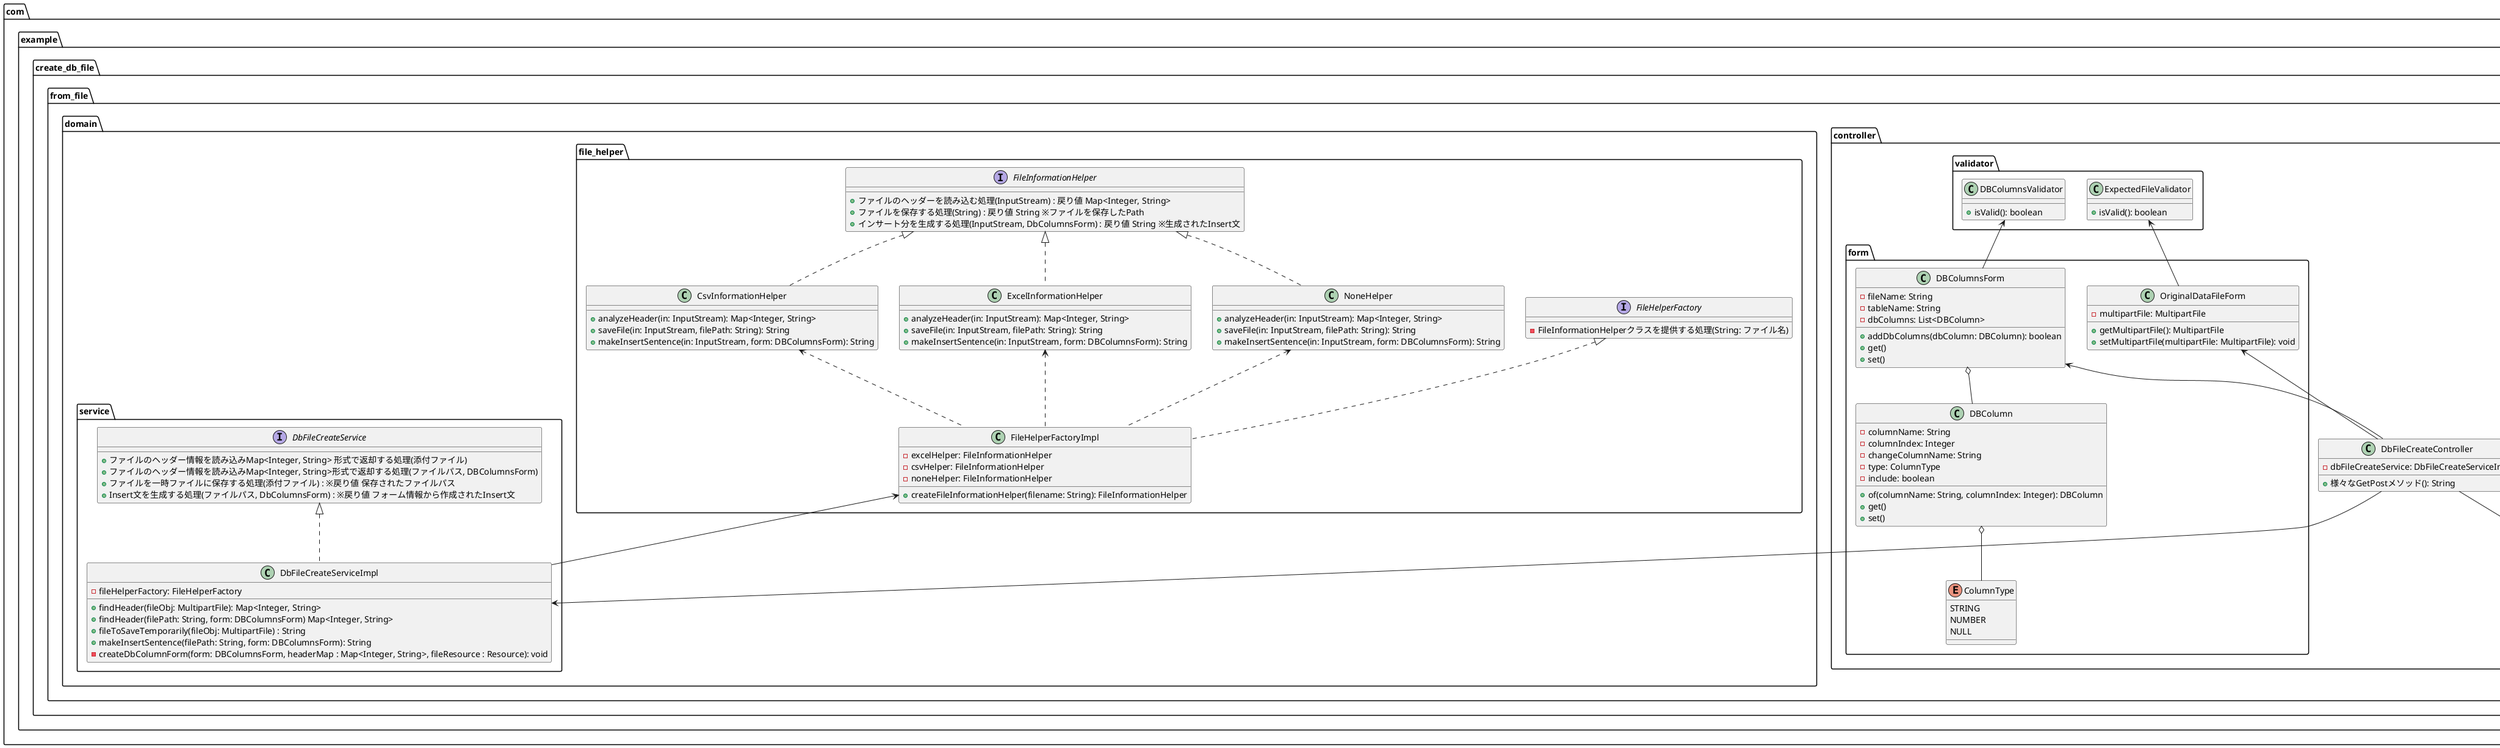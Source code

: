 @startuml
'https://plantuml.com/class-diagram

@startuml


package com.example.create_db_file{
    package from_file{

        package domain{
            package file_helper{
                interface FileHelperFactory{
                    - FileInformationHelperクラスを提供する処理(String: ファイル名)
                }
                interface FileInformationHelper{
                    + ファイルのヘッダーを読み込む処理(InputStream) : 戻り値 Map<Integer, String>
                    + ファイルを保存する処理(String) : 戻り値 String ※ファイルを保存したPath
                    + インサート分を生成する処理(InputStream, DbColumnsForm) : 戻り値 String ※生成されたInsert文
                }

                class FileHelperFactoryImpl implements FileHelperFactory{
                    - excelHelper: FileInformationHelper
                    - csvHelper: FileInformationHelper
                    - noneHelper: FileInformationHelper
                    + createFileInformationHelper(filename: String): FileInformationHelper
                }

                class CsvInformationHelper implements FileInformationHelper{
                    + analyzeHeader(in: InputStream): Map<Integer, String>
                    + saveFile(in: InputStream, filePath: String): String
                    + makeInsertSentence(in: InputStream, form: DBColumnsForm): String
                }

                class ExcelInformationHelper implements FileInformationHelper{
                    + analyzeHeader(in: InputStream): Map<Integer, String>
                    + saveFile(in: InputStream, filePath: String): String
                    + makeInsertSentence(in: InputStream, form: DBColumnsForm): String
                }

                class NoneHelper implements FileInformationHelper{
                    + analyzeHeader(in: InputStream): Map<Integer, String>
                    + saveFile(in: InputStream, filePath: String): String
                    + makeInsertSentence(in: InputStream, form: DBColumnsForm): String
                }


            }

            package service{
                interface DbFileCreateService{
                    + ファイルのヘッダー情報を読み込みMap<Integer, String> 形式で返却する処理(添付ファイル)
                    + ファイルのヘッダー情報を読み込みMap<Integer, String>形式で返却する処理(ファイルパス, DBColumnsForm)
                    + ファイルを一時ファイルに保存する処理(添付ファイル) : ※戻り値 保存されたファイルパス
                    + Insert文を生成する処理(ファイルパス, DbColumnsForm) : ※戻り値 フォーム情報から作成されたInsert文

                }

                class DbFileCreateServiceImpl implements DbFileCreateService{
                    - fileHelperFactory: FileHelperFactory
                    + findHeader(fileObj: MultipartFile): Map<Integer, String>
                    + findHeader(filePath: String, form: DBColumnsForm) Map<Integer, String>
                    + fileToSaveTemporarily(fileObj: MultipartFile) : String
                    + makeInsertSentence(filePath: String, form: DBColumnsForm): String
                    - createDbColumnForm(form: DBColumnsForm, headerMap : Map<Integer, String>, fileResource : Resource): void
                }


            }
        }
        package controller{
            class DbFileCreateController{
                - dbFileCreateService: DbFileCreateServiceImpl
                + 様々なGetPostメソッド(): String
            }


            package form{
                class DBColumnsForm{
                    - fileName: String
                    - tableName: String
                    - dbColumns: List<DBColumn>
                    + addDbColumns(dbColumn: DBColumn): boolean
                    + get()
                    + set()
                }

                class DBColumn{
                    - columnName: String
                    - columnIndex: Integer
                    - changeColumnName: String
                    - type: ColumnType
                    - include: boolean
                    + of(columnName: String, columnIndex: Integer): DBColumn
                    + get()
                    + set()
                }

                enum ColumnType{
                    STRING
                    NUMBER
                    NULL
                }



                class OriginalDataFileForm{
                    - multipartFile: MultipartFile
                    + getMultipartFile(): MultipartFile
                    + setMultipartFile(multipartFile: MultipartFile): void
                }
            }


            package validator{
                class DBColumnsValidator{
                    + isValid(): boolean
                }

                class ExpectedFileValidator{
                    + isValid(): boolean
                }
            }
        }
    }

    package session{
        class UserSession{
            - temporalFilePath: String
            + getTemporalFilePath(): String
            + setTemporalFilePath(filePath: String): void
        }
    }

    package file_view{
        class DataFileView{
             # renderMergedOutputModel(model, request, response): void
             - renderInsertFile(model, insertSentence,response): void
        }

        class ExcelFileView{
             # buildExcelDocument(model, workbook, request, response): void
        }
    }
}

ExcelInformationHelper <.. FileHelperFactoryImpl
CsvInformationHelper <.. FileHelperFactoryImpl
NoneHelper <.. FileHelperFactoryImpl

FileHelperFactoryImpl <-- DbFileCreateServiceImpl

DbFileCreateController --> DbFileCreateServiceImpl

DBColumnsForm o-- DBColumn
DBColumn o-- ColumnType
DBColumnsForm <-- DbFileCreateController
OriginalDataFileForm <-- DbFileCreateController

DbFileCreateController --> UserSession
ExpectedFileValidator <-- OriginalDataFileForm
DBColumnsValidator <-- DBColumnsForm

DbFileCreateController --> DataFileView
DbFileCreateController --> ExcelFileView
@enduml